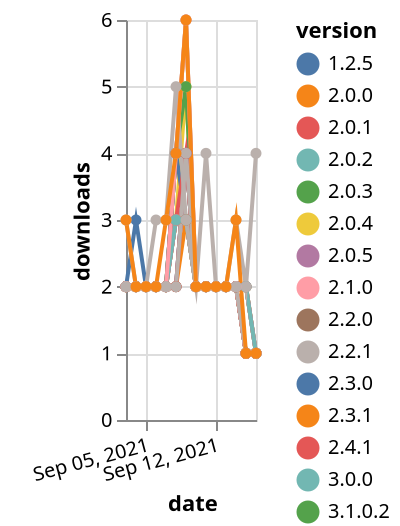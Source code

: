 {"$schema": "https://vega.github.io/schema/vega-lite/v5.json", "description": "A simple bar chart with embedded data.", "data": {"values": [{"date": "2021-09-03", "total": 2566, "delta": 2, "version": "2.0.2"}, {"date": "2021-09-04", "total": 2568, "delta": 2, "version": "2.0.2"}, {"date": "2021-09-05", "total": 2570, "delta": 2, "version": "2.0.2"}, {"date": "2021-09-06", "total": 2572, "delta": 2, "version": "2.0.2"}, {"date": "2021-09-07", "total": 2574, "delta": 2, "version": "2.0.2"}, {"date": "2021-09-08", "total": 2576, "delta": 2, "version": "2.0.2"}, {"date": "2021-09-09", "total": 2580, "delta": 4, "version": "2.0.2"}, {"date": "2021-09-10", "total": 2582, "delta": 2, "version": "2.0.2"}, {"date": "2021-09-11", "total": 2584, "delta": 2, "version": "2.0.2"}, {"date": "2021-09-12", "total": 2586, "delta": 2, "version": "2.0.2"}, {"date": "2021-09-13", "total": 2588, "delta": 2, "version": "2.0.2"}, {"date": "2021-09-14", "total": 2590, "delta": 2, "version": "2.0.2"}, {"date": "2021-09-15", "total": 2591, "delta": 1, "version": "2.0.2"}, {"date": "2021-09-16", "total": 2592, "delta": 1, "version": "2.0.2"}, {"date": "2021-09-03", "total": 2314, "delta": 2, "version": "2.3.0"}, {"date": "2021-09-04", "total": 2316, "delta": 2, "version": "2.3.0"}, {"date": "2021-09-05", "total": 2318, "delta": 2, "version": "2.3.0"}, {"date": "2021-09-06", "total": 2320, "delta": 2, "version": "2.3.0"}, {"date": "2021-09-07", "total": 2322, "delta": 2, "version": "2.3.0"}, {"date": "2021-09-08", "total": 2324, "delta": 2, "version": "2.3.0"}, {"date": "2021-09-09", "total": 2328, "delta": 4, "version": "2.3.0"}, {"date": "2021-09-10", "total": 2330, "delta": 2, "version": "2.3.0"}, {"date": "2021-09-11", "total": 2332, "delta": 2, "version": "2.3.0"}, {"date": "2021-09-12", "total": 2334, "delta": 2, "version": "2.3.0"}, {"date": "2021-09-13", "total": 2336, "delta": 2, "version": "2.3.0"}, {"date": "2021-09-14", "total": 2338, "delta": 2, "version": "2.3.0"}, {"date": "2021-09-15", "total": 2339, "delta": 1, "version": "2.3.0"}, {"date": "2021-09-16", "total": 2340, "delta": 1, "version": "2.3.0"}, {"date": "2021-09-03", "total": 1676, "delta": 2, "version": "3.1.0.2"}, {"date": "2021-09-04", "total": 1678, "delta": 2, "version": "3.1.0.2"}, {"date": "2021-09-05", "total": 1680, "delta": 2, "version": "3.1.0.2"}, {"date": "2021-09-06", "total": 1682, "delta": 2, "version": "3.1.0.2"}, {"date": "2021-09-07", "total": 1684, "delta": 2, "version": "3.1.0.2"}, {"date": "2021-09-08", "total": 1688, "delta": 4, "version": "3.1.0.2"}, {"date": "2021-09-09", "total": 1692, "delta": 4, "version": "3.1.0.2"}, {"date": "2021-09-10", "total": 1694, "delta": 2, "version": "3.1.0.2"}, {"date": "2021-09-11", "total": 1696, "delta": 2, "version": "3.1.0.2"}, {"date": "2021-09-12", "total": 1698, "delta": 2, "version": "3.1.0.2"}, {"date": "2021-09-13", "total": 1700, "delta": 2, "version": "3.1.0.2"}, {"date": "2021-09-14", "total": 1702, "delta": 2, "version": "3.1.0.2"}, {"date": "2021-09-15", "total": 1704, "delta": 2, "version": "3.1.0.2"}, {"date": "2021-09-16", "total": 1705, "delta": 1, "version": "3.1.0.2"}, {"date": "2021-09-03", "total": 3250, "delta": 2, "version": "2.0.4"}, {"date": "2021-09-04", "total": 3252, "delta": 2, "version": "2.0.4"}, {"date": "2021-09-05", "total": 3254, "delta": 2, "version": "2.0.4"}, {"date": "2021-09-06", "total": 3256, "delta": 2, "version": "2.0.4"}, {"date": "2021-09-07", "total": 3258, "delta": 2, "version": "2.0.4"}, {"date": "2021-09-08", "total": 3261, "delta": 3, "version": "2.0.4"}, {"date": "2021-09-09", "total": 3266, "delta": 5, "version": "2.0.4"}, {"date": "2021-09-10", "total": 3268, "delta": 2, "version": "2.0.4"}, {"date": "2021-09-11", "total": 3270, "delta": 2, "version": "2.0.4"}, {"date": "2021-09-12", "total": 3272, "delta": 2, "version": "2.0.4"}, {"date": "2021-09-13", "total": 3274, "delta": 2, "version": "2.0.4"}, {"date": "2021-09-14", "total": 3276, "delta": 2, "version": "2.0.4"}, {"date": "2021-09-15", "total": 3277, "delta": 1, "version": "2.0.4"}, {"date": "2021-09-16", "total": 3278, "delta": 1, "version": "2.0.4"}, {"date": "2021-09-03", "total": 3524, "delta": 2, "version": "2.0.3"}, {"date": "2021-09-04", "total": 3526, "delta": 2, "version": "2.0.3"}, {"date": "2021-09-05", "total": 3528, "delta": 2, "version": "2.0.3"}, {"date": "2021-09-06", "total": 3530, "delta": 2, "version": "2.0.3"}, {"date": "2021-09-07", "total": 3532, "delta": 2, "version": "2.0.3"}, {"date": "2021-09-08", "total": 3536, "delta": 4, "version": "2.0.3"}, {"date": "2021-09-09", "total": 3541, "delta": 5, "version": "2.0.3"}, {"date": "2021-09-10", "total": 3543, "delta": 2, "version": "2.0.3"}, {"date": "2021-09-11", "total": 3545, "delta": 2, "version": "2.0.3"}, {"date": "2021-09-12", "total": 3547, "delta": 2, "version": "2.0.3"}, {"date": "2021-09-13", "total": 3549, "delta": 2, "version": "2.0.3"}, {"date": "2021-09-14", "total": 3551, "delta": 2, "version": "2.0.3"}, {"date": "2021-09-15", "total": 3552, "delta": 1, "version": "2.0.3"}, {"date": "2021-09-16", "total": 3553, "delta": 1, "version": "2.0.3"}, {"date": "2021-09-03", "total": 1565, "delta": 2, "version": "3.1.1"}, {"date": "2021-09-04", "total": 1567, "delta": 2, "version": "3.1.1"}, {"date": "2021-09-05", "total": 1569, "delta": 2, "version": "3.1.1"}, {"date": "2021-09-06", "total": 1571, "delta": 2, "version": "3.1.1"}, {"date": "2021-09-07", "total": 1573, "delta": 2, "version": "3.1.1"}, {"date": "2021-09-08", "total": 1576, "delta": 3, "version": "3.1.1"}, {"date": "2021-09-09", "total": 1579, "delta": 3, "version": "3.1.1"}, {"date": "2021-09-10", "total": 1581, "delta": 2, "version": "3.1.1"}, {"date": "2021-09-11", "total": 1583, "delta": 2, "version": "3.1.1"}, {"date": "2021-09-12", "total": 1585, "delta": 2, "version": "3.1.1"}, {"date": "2021-09-13", "total": 1587, "delta": 2, "version": "3.1.1"}, {"date": "2021-09-14", "total": 1589, "delta": 2, "version": "3.1.1"}, {"date": "2021-09-15", "total": 1591, "delta": 2, "version": "3.1.1"}, {"date": "2021-09-16", "total": 1592, "delta": 1, "version": "3.1.1"}, {"date": "2021-09-03", "total": 1238, "delta": 2, "version": "3.1.5"}, {"date": "2021-09-04", "total": 1240, "delta": 2, "version": "3.1.5"}, {"date": "2021-09-05", "total": 1242, "delta": 2, "version": "3.1.5"}, {"date": "2021-09-06", "total": 1244, "delta": 2, "version": "3.1.5"}, {"date": "2021-09-07", "total": 1246, "delta": 2, "version": "3.1.5"}, {"date": "2021-09-08", "total": 1249, "delta": 3, "version": "3.1.5"}, {"date": "2021-09-09", "total": 1252, "delta": 3, "version": "3.1.5"}, {"date": "2021-09-10", "total": 1254, "delta": 2, "version": "3.1.5"}, {"date": "2021-09-11", "total": 1256, "delta": 2, "version": "3.1.5"}, {"date": "2021-09-12", "total": 1258, "delta": 2, "version": "3.1.5"}, {"date": "2021-09-13", "total": 1260, "delta": 2, "version": "3.1.5"}, {"date": "2021-09-14", "total": 1262, "delta": 2, "version": "3.1.5"}, {"date": "2021-09-15", "total": 1264, "delta": 2, "version": "3.1.5"}, {"date": "2021-09-16", "total": 1265, "delta": 1, "version": "3.1.5"}, {"date": "2021-09-03", "total": 3130, "delta": 2, "version": "1.2.5"}, {"date": "2021-09-04", "total": 3133, "delta": 3, "version": "1.2.5"}, {"date": "2021-09-05", "total": 3135, "delta": 2, "version": "1.2.5"}, {"date": "2021-09-06", "total": 3137, "delta": 2, "version": "1.2.5"}, {"date": "2021-09-07", "total": 3139, "delta": 2, "version": "1.2.5"}, {"date": "2021-09-08", "total": 3143, "delta": 4, "version": "1.2.5"}, {"date": "2021-09-09", "total": 3146, "delta": 3, "version": "1.2.5"}, {"date": "2021-09-10", "total": 3148, "delta": 2, "version": "1.2.5"}, {"date": "2021-09-11", "total": 3150, "delta": 2, "version": "1.2.5"}, {"date": "2021-09-12", "total": 3152, "delta": 2, "version": "1.2.5"}, {"date": "2021-09-13", "total": 3154, "delta": 2, "version": "1.2.5"}, {"date": "2021-09-14", "total": 3156, "delta": 2, "version": "1.2.5"}, {"date": "2021-09-15", "total": 3157, "delta": 1, "version": "1.2.5"}, {"date": "2021-09-16", "total": 3158, "delta": 1, "version": "1.2.5"}, {"date": "2021-09-03", "total": 2955, "delta": 2, "version": "2.0.1"}, {"date": "2021-09-04", "total": 2957, "delta": 2, "version": "2.0.1"}, {"date": "2021-09-05", "total": 2959, "delta": 2, "version": "2.0.1"}, {"date": "2021-09-06", "total": 2961, "delta": 2, "version": "2.0.1"}, {"date": "2021-09-07", "total": 2963, "delta": 2, "version": "2.0.1"}, {"date": "2021-09-08", "total": 2966, "delta": 3, "version": "2.0.1"}, {"date": "2021-09-09", "total": 2970, "delta": 4, "version": "2.0.1"}, {"date": "2021-09-10", "total": 2972, "delta": 2, "version": "2.0.1"}, {"date": "2021-09-11", "total": 2974, "delta": 2, "version": "2.0.1"}, {"date": "2021-09-12", "total": 2976, "delta": 2, "version": "2.0.1"}, {"date": "2021-09-13", "total": 2978, "delta": 2, "version": "2.0.1"}, {"date": "2021-09-14", "total": 2980, "delta": 2, "version": "2.0.1"}, {"date": "2021-09-15", "total": 2981, "delta": 1, "version": "2.0.1"}, {"date": "2021-09-16", "total": 2982, "delta": 1, "version": "2.0.1"}, {"date": "2021-09-03", "total": 1506, "delta": 2, "version": "3.1.3"}, {"date": "2021-09-04", "total": 1508, "delta": 2, "version": "3.1.3"}, {"date": "2021-09-05", "total": 1510, "delta": 2, "version": "3.1.3"}, {"date": "2021-09-06", "total": 1512, "delta": 2, "version": "3.1.3"}, {"date": "2021-09-07", "total": 1514, "delta": 2, "version": "3.1.3"}, {"date": "2021-09-08", "total": 1517, "delta": 3, "version": "3.1.3"}, {"date": "2021-09-09", "total": 1520, "delta": 3, "version": "3.1.3"}, {"date": "2021-09-10", "total": 1522, "delta": 2, "version": "3.1.3"}, {"date": "2021-09-11", "total": 1524, "delta": 2, "version": "3.1.3"}, {"date": "2021-09-12", "total": 1526, "delta": 2, "version": "3.1.3"}, {"date": "2021-09-13", "total": 1528, "delta": 2, "version": "3.1.3"}, {"date": "2021-09-14", "total": 1530, "delta": 2, "version": "3.1.3"}, {"date": "2021-09-15", "total": 1532, "delta": 2, "version": "3.1.3"}, {"date": "2021-09-16", "total": 1533, "delta": 1, "version": "3.1.3"}, {"date": "2021-09-03", "total": 2559, "delta": 2, "version": "2.0.5"}, {"date": "2021-09-04", "total": 2561, "delta": 2, "version": "2.0.5"}, {"date": "2021-09-05", "total": 2563, "delta": 2, "version": "2.0.5"}, {"date": "2021-09-06", "total": 2565, "delta": 2, "version": "2.0.5"}, {"date": "2021-09-07", "total": 2567, "delta": 2, "version": "2.0.5"}, {"date": "2021-09-08", "total": 2569, "delta": 2, "version": "2.0.5"}, {"date": "2021-09-09", "total": 2573, "delta": 4, "version": "2.0.5"}, {"date": "2021-09-10", "total": 2575, "delta": 2, "version": "2.0.5"}, {"date": "2021-09-11", "total": 2577, "delta": 2, "version": "2.0.5"}, {"date": "2021-09-12", "total": 2579, "delta": 2, "version": "2.0.5"}, {"date": "2021-09-13", "total": 2581, "delta": 2, "version": "2.0.5"}, {"date": "2021-09-14", "total": 2583, "delta": 2, "version": "2.0.5"}, {"date": "2021-09-15", "total": 2584, "delta": 1, "version": "2.0.5"}, {"date": "2021-09-16", "total": 2585, "delta": 1, "version": "2.0.5"}, {"date": "2021-09-03", "total": 1476, "delta": 2, "version": "3.1.2"}, {"date": "2021-09-04", "total": 1478, "delta": 2, "version": "3.1.2"}, {"date": "2021-09-05", "total": 1480, "delta": 2, "version": "3.1.2"}, {"date": "2021-09-06", "total": 1482, "delta": 2, "version": "3.1.2"}, {"date": "2021-09-07", "total": 1484, "delta": 2, "version": "3.1.2"}, {"date": "2021-09-08", "total": 1487, "delta": 3, "version": "3.1.2"}, {"date": "2021-09-09", "total": 1490, "delta": 3, "version": "3.1.2"}, {"date": "2021-09-10", "total": 1492, "delta": 2, "version": "3.1.2"}, {"date": "2021-09-11", "total": 1494, "delta": 2, "version": "3.1.2"}, {"date": "2021-09-12", "total": 1496, "delta": 2, "version": "3.1.2"}, {"date": "2021-09-13", "total": 1498, "delta": 2, "version": "3.1.2"}, {"date": "2021-09-14", "total": 1500, "delta": 2, "version": "3.1.2"}, {"date": "2021-09-15", "total": 1502, "delta": 2, "version": "3.1.2"}, {"date": "2021-09-16", "total": 1503, "delta": 1, "version": "3.1.2"}, {"date": "2021-09-03", "total": 2977, "delta": 2, "version": "2.0.0"}, {"date": "2021-09-04", "total": 2979, "delta": 2, "version": "2.0.0"}, {"date": "2021-09-05", "total": 2981, "delta": 2, "version": "2.0.0"}, {"date": "2021-09-06", "total": 2983, "delta": 2, "version": "2.0.0"}, {"date": "2021-09-07", "total": 2985, "delta": 2, "version": "2.0.0"}, {"date": "2021-09-08", "total": 2987, "delta": 2, "version": "2.0.0"}, {"date": "2021-09-09", "total": 2990, "delta": 3, "version": "2.0.0"}, {"date": "2021-09-10", "total": 2992, "delta": 2, "version": "2.0.0"}, {"date": "2021-09-11", "total": 2994, "delta": 2, "version": "2.0.0"}, {"date": "2021-09-12", "total": 2996, "delta": 2, "version": "2.0.0"}, {"date": "2021-09-13", "total": 2998, "delta": 2, "version": "2.0.0"}, {"date": "2021-09-14", "total": 3000, "delta": 2, "version": "2.0.0"}, {"date": "2021-09-15", "total": 3001, "delta": 1, "version": "2.0.0"}, {"date": "2021-09-16", "total": 3002, "delta": 1, "version": "2.0.0"}, {"date": "2021-09-03", "total": 3742, "delta": 2, "version": "2.2.0"}, {"date": "2021-09-04", "total": 3744, "delta": 2, "version": "2.2.0"}, {"date": "2021-09-05", "total": 3746, "delta": 2, "version": "2.2.0"}, {"date": "2021-09-06", "total": 3748, "delta": 2, "version": "2.2.0"}, {"date": "2021-09-07", "total": 3750, "delta": 2, "version": "2.2.0"}, {"date": "2021-09-08", "total": 3754, "delta": 4, "version": "2.2.0"}, {"date": "2021-09-09", "total": 3760, "delta": 6, "version": "2.2.0"}, {"date": "2021-09-10", "total": 3762, "delta": 2, "version": "2.2.0"}, {"date": "2021-09-11", "total": 3764, "delta": 2, "version": "2.2.0"}, {"date": "2021-09-12", "total": 3766, "delta": 2, "version": "2.2.0"}, {"date": "2021-09-13", "total": 3768, "delta": 2, "version": "2.2.0"}, {"date": "2021-09-14", "total": 3770, "delta": 2, "version": "2.2.0"}, {"date": "2021-09-15", "total": 3771, "delta": 1, "version": "2.2.0"}, {"date": "2021-09-16", "total": 3772, "delta": 1, "version": "2.2.0"}, {"date": "2021-09-03", "total": 1915, "delta": 2, "version": "2.4.1"}, {"date": "2021-09-04", "total": 1917, "delta": 2, "version": "2.4.1"}, {"date": "2021-09-05", "total": 1919, "delta": 2, "version": "2.4.1"}, {"date": "2021-09-06", "total": 1921, "delta": 2, "version": "2.4.1"}, {"date": "2021-09-07", "total": 1923, "delta": 2, "version": "2.4.1"}, {"date": "2021-09-08", "total": 1925, "delta": 2, "version": "2.4.1"}, {"date": "2021-09-09", "total": 1929, "delta": 4, "version": "2.4.1"}, {"date": "2021-09-10", "total": 1931, "delta": 2, "version": "2.4.1"}, {"date": "2021-09-11", "total": 1933, "delta": 2, "version": "2.4.1"}, {"date": "2021-09-12", "total": 1935, "delta": 2, "version": "2.4.1"}, {"date": "2021-09-13", "total": 1937, "delta": 2, "version": "2.4.1"}, {"date": "2021-09-14", "total": 1939, "delta": 2, "version": "2.4.1"}, {"date": "2021-09-15", "total": 1940, "delta": 1, "version": "2.4.1"}, {"date": "2021-09-16", "total": 1941, "delta": 1, "version": "2.4.1"}, {"date": "2021-09-03", "total": 1643, "delta": 2, "version": "3.0.0"}, {"date": "2021-09-04", "total": 1645, "delta": 2, "version": "3.0.0"}, {"date": "2021-09-05", "total": 1647, "delta": 2, "version": "3.0.0"}, {"date": "2021-09-06", "total": 1649, "delta": 2, "version": "3.0.0"}, {"date": "2021-09-07", "total": 1651, "delta": 2, "version": "3.0.0"}, {"date": "2021-09-08", "total": 1654, "delta": 3, "version": "3.0.0"}, {"date": "2021-09-09", "total": 1657, "delta": 3, "version": "3.0.0"}, {"date": "2021-09-10", "total": 1659, "delta": 2, "version": "3.0.0"}, {"date": "2021-09-11", "total": 1661, "delta": 2, "version": "3.0.0"}, {"date": "2021-09-12", "total": 1663, "delta": 2, "version": "3.0.0"}, {"date": "2021-09-13", "total": 1665, "delta": 2, "version": "3.0.0"}, {"date": "2021-09-14", "total": 1667, "delta": 2, "version": "3.0.0"}, {"date": "2021-09-15", "total": 1669, "delta": 2, "version": "3.0.0"}, {"date": "2021-09-16", "total": 1670, "delta": 1, "version": "3.0.0"}, {"date": "2021-09-03", "total": 1685, "delta": 3, "version": "3.2.0"}, {"date": "2021-09-04", "total": 1687, "delta": 2, "version": "3.2.0"}, {"date": "2021-09-05", "total": 1689, "delta": 2, "version": "3.2.0"}, {"date": "2021-09-06", "total": 1692, "delta": 3, "version": "3.2.0"}, {"date": "2021-09-07", "total": 1695, "delta": 3, "version": "3.2.0"}, {"date": "2021-09-08", "total": 1700, "delta": 5, "version": "3.2.0"}, {"date": "2021-09-09", "total": 1703, "delta": 3, "version": "3.2.0"}, {"date": "2021-09-10", "total": 1705, "delta": 2, "version": "3.2.0"}, {"date": "2021-09-11", "total": 1709, "delta": 4, "version": "3.2.0"}, {"date": "2021-09-12", "total": 1711, "delta": 2, "version": "3.2.0"}, {"date": "2021-09-13", "total": 1713, "delta": 2, "version": "3.2.0"}, {"date": "2021-09-14", "total": 1716, "delta": 3, "version": "3.2.0"}, {"date": "2021-09-15", "total": 1718, "delta": 2, "version": "3.2.0"}, {"date": "2021-09-16", "total": 1722, "delta": 4, "version": "3.2.0"}, {"date": "2021-09-03", "total": 3234, "delta": 2, "version": "2.1.0"}, {"date": "2021-09-04", "total": 3236, "delta": 2, "version": "2.1.0"}, {"date": "2021-09-05", "total": 3238, "delta": 2, "version": "2.1.0"}, {"date": "2021-09-06", "total": 3240, "delta": 2, "version": "2.1.0"}, {"date": "2021-09-07", "total": 3242, "delta": 2, "version": "2.1.0"}, {"date": "2021-09-08", "total": 3246, "delta": 4, "version": "2.1.0"}, {"date": "2021-09-09", "total": 3252, "delta": 6, "version": "2.1.0"}, {"date": "2021-09-10", "total": 3254, "delta": 2, "version": "2.1.0"}, {"date": "2021-09-11", "total": 3256, "delta": 2, "version": "2.1.0"}, {"date": "2021-09-12", "total": 3258, "delta": 2, "version": "2.1.0"}, {"date": "2021-09-13", "total": 3260, "delta": 2, "version": "2.1.0"}, {"date": "2021-09-14", "total": 3262, "delta": 2, "version": "2.1.0"}, {"date": "2021-09-15", "total": 3263, "delta": 1, "version": "2.1.0"}, {"date": "2021-09-16", "total": 3264, "delta": 1, "version": "2.1.0"}, {"date": "2021-09-03", "total": 2239, "delta": 2, "version": "2.2.1"}, {"date": "2021-09-04", "total": 2241, "delta": 2, "version": "2.2.1"}, {"date": "2021-09-05", "total": 2243, "delta": 2, "version": "2.2.1"}, {"date": "2021-09-06", "total": 2245, "delta": 2, "version": "2.2.1"}, {"date": "2021-09-07", "total": 2247, "delta": 2, "version": "2.2.1"}, {"date": "2021-09-08", "total": 2249, "delta": 2, "version": "2.2.1"}, {"date": "2021-09-09", "total": 2253, "delta": 4, "version": "2.2.1"}, {"date": "2021-09-10", "total": 2255, "delta": 2, "version": "2.2.1"}, {"date": "2021-09-11", "total": 2257, "delta": 2, "version": "2.2.1"}, {"date": "2021-09-12", "total": 2259, "delta": 2, "version": "2.2.1"}, {"date": "2021-09-13", "total": 2261, "delta": 2, "version": "2.2.1"}, {"date": "2021-09-14", "total": 2263, "delta": 2, "version": "2.2.1"}, {"date": "2021-09-15", "total": 2264, "delta": 1, "version": "2.2.1"}, {"date": "2021-09-16", "total": 2265, "delta": 1, "version": "2.2.1"}, {"date": "2021-09-03", "total": 2903, "delta": 3, "version": "2.3.1"}, {"date": "2021-09-04", "total": 2905, "delta": 2, "version": "2.3.1"}, {"date": "2021-09-05", "total": 2907, "delta": 2, "version": "2.3.1"}, {"date": "2021-09-06", "total": 2909, "delta": 2, "version": "2.3.1"}, {"date": "2021-09-07", "total": 2912, "delta": 3, "version": "2.3.1"}, {"date": "2021-09-08", "total": 2916, "delta": 4, "version": "2.3.1"}, {"date": "2021-09-09", "total": 2922, "delta": 6, "version": "2.3.1"}, {"date": "2021-09-10", "total": 2924, "delta": 2, "version": "2.3.1"}, {"date": "2021-09-11", "total": 2926, "delta": 2, "version": "2.3.1"}, {"date": "2021-09-12", "total": 2928, "delta": 2, "version": "2.3.1"}, {"date": "2021-09-13", "total": 2930, "delta": 2, "version": "2.3.1"}, {"date": "2021-09-14", "total": 2933, "delta": 3, "version": "2.3.1"}, {"date": "2021-09-15", "total": 2934, "delta": 1, "version": "2.3.1"}, {"date": "2021-09-16", "total": 2935, "delta": 1, "version": "2.3.1"}]}, "width": "container", "mark": {"type": "line", "point": {"filled": true}}, "encoding": {"x": {"field": "date", "type": "temporal", "timeUnit": "yearmonthdate", "title": "date", "axis": {"labelAngle": -15}}, "y": {"field": "delta", "type": "quantitative", "title": "downloads"}, "color": {"field": "version", "type": "nominal"}, "tooltip": {"field": "delta"}}}